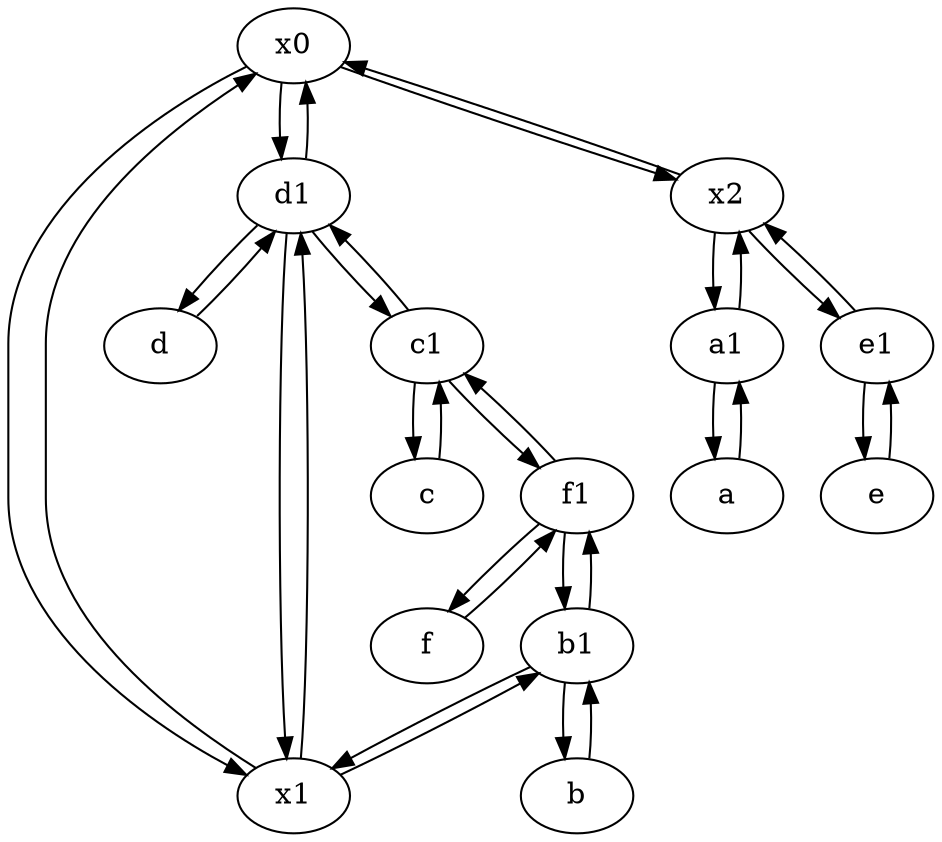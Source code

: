 digraph  {
	x0;
	a1 [pos="40,15!"];
	b [pos="50,20!"];
	e1 [pos="25,45!"];
	a [pos="40,10!"];
	d1 [pos="25,30!"];
	c [pos="20,10!"];
	b1 [pos="45,20!"];
	d [pos="20,30!"];
	f [pos="15,45!"];
	e [pos="30,50!"];
	x2;
	x1;
	c1 [pos="30,15!"];
	f1;
	b1 -> f1;
	e -> e1;
	d1 -> x1;
	x0 -> d1;
	a1 -> x2;
	x1 -> x0;
	f -> f1;
	x0 -> x1;
	b1 -> b;
	f1 -> c1;
	d1 -> c1;
	x2 -> e1;
	f1 -> f;
	x1 -> d1;
	x1 -> b1;
	c1 -> c;
	c -> c1;
	a -> a1;
	f1 -> b1;
	c1 -> f1;
	e1 -> e;
	x2 -> a1;
	d1 -> x0;
	d1 -> d;
	d -> d1;
	e1 -> x2;
	c1 -> d1;
	x0 -> x2;
	b -> b1;
	a1 -> a;
	b1 -> x1;
	x2 -> x0;

	}